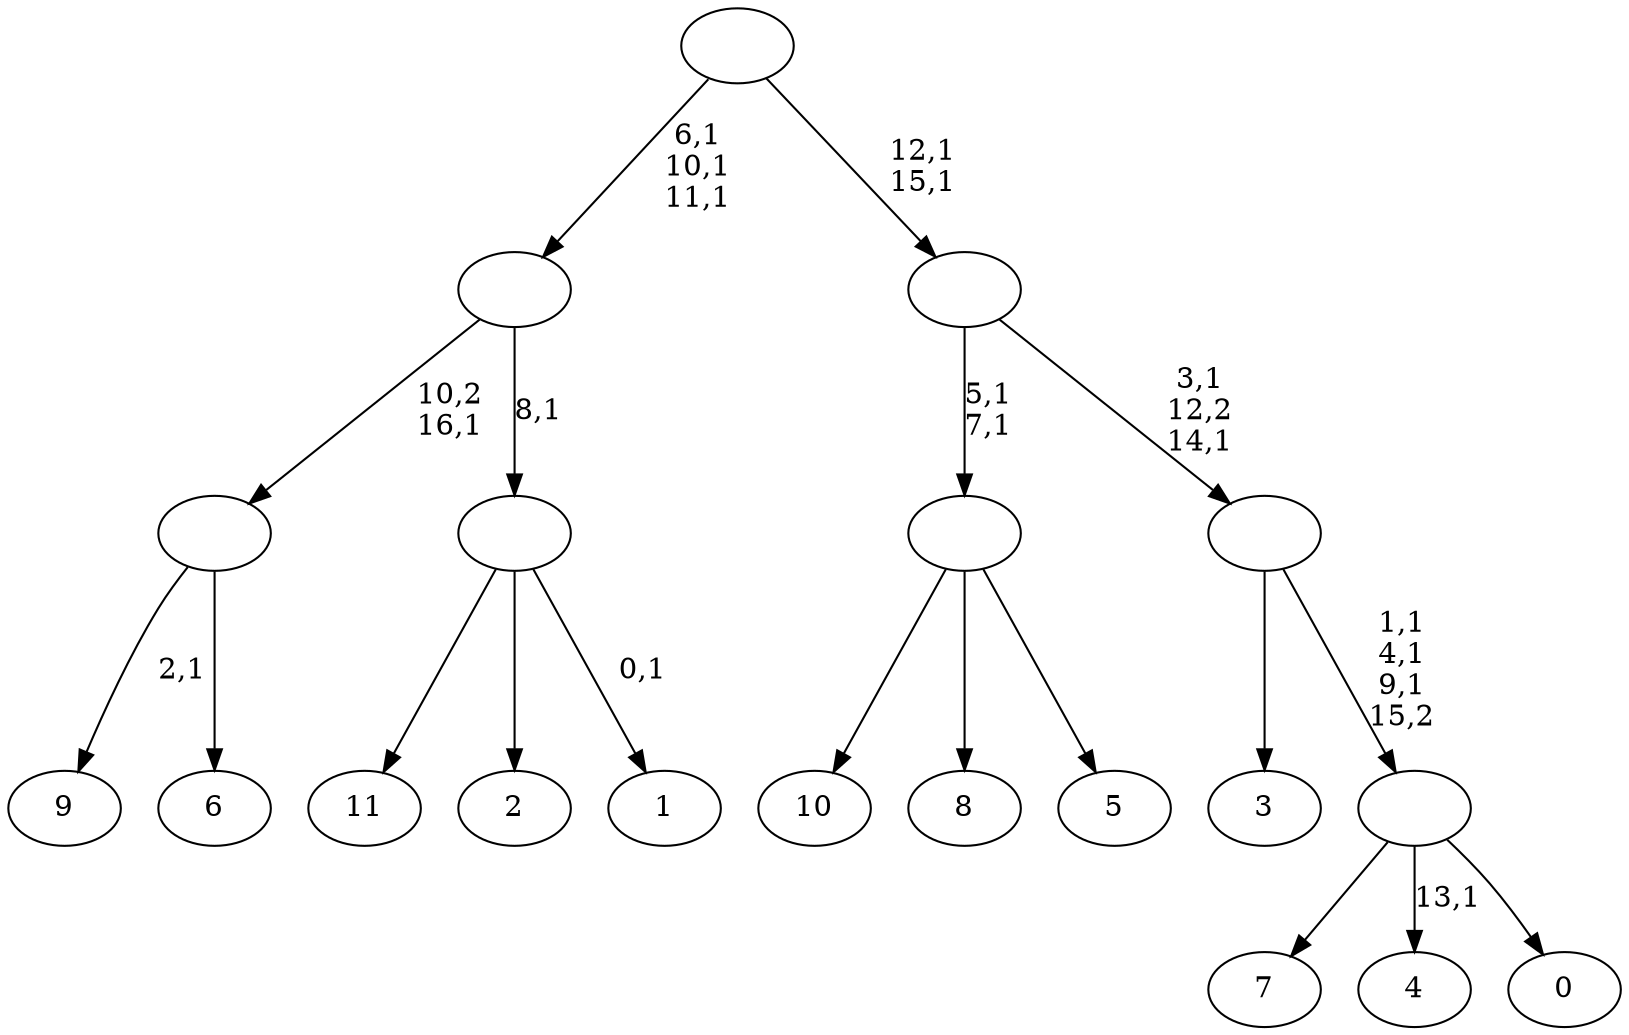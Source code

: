digraph T {
	29 [label="11"]
	28 [label="10"]
	27 [label="9"]
	25 [label="8"]
	24 [label="7"]
	23 [label="6"]
	22 [label=""]
	21 [label="5"]
	20 [label=""]
	18 [label="4"]
	16 [label="3"]
	15 [label="2"]
	14 [label="1"]
	12 [label=""]
	11 [label=""]
	8 [label="0"]
	7 [label=""]
	4 [label=""]
	2 [label=""]
	0 [label=""]
	22 -> 27 [label="2,1"]
	22 -> 23 [label=""]
	20 -> 28 [label=""]
	20 -> 25 [label=""]
	20 -> 21 [label=""]
	12 -> 14 [label="0,1"]
	12 -> 29 [label=""]
	12 -> 15 [label=""]
	11 -> 22 [label="10,2\n16,1"]
	11 -> 12 [label="8,1"]
	7 -> 18 [label="13,1"]
	7 -> 24 [label=""]
	7 -> 8 [label=""]
	4 -> 7 [label="1,1\n4,1\n9,1\n15,2"]
	4 -> 16 [label=""]
	2 -> 4 [label="3,1\n12,2\n14,1"]
	2 -> 20 [label="5,1\n7,1"]
	0 -> 2 [label="12,1\n15,1"]
	0 -> 11 [label="6,1\n10,1\n11,1"]
}
